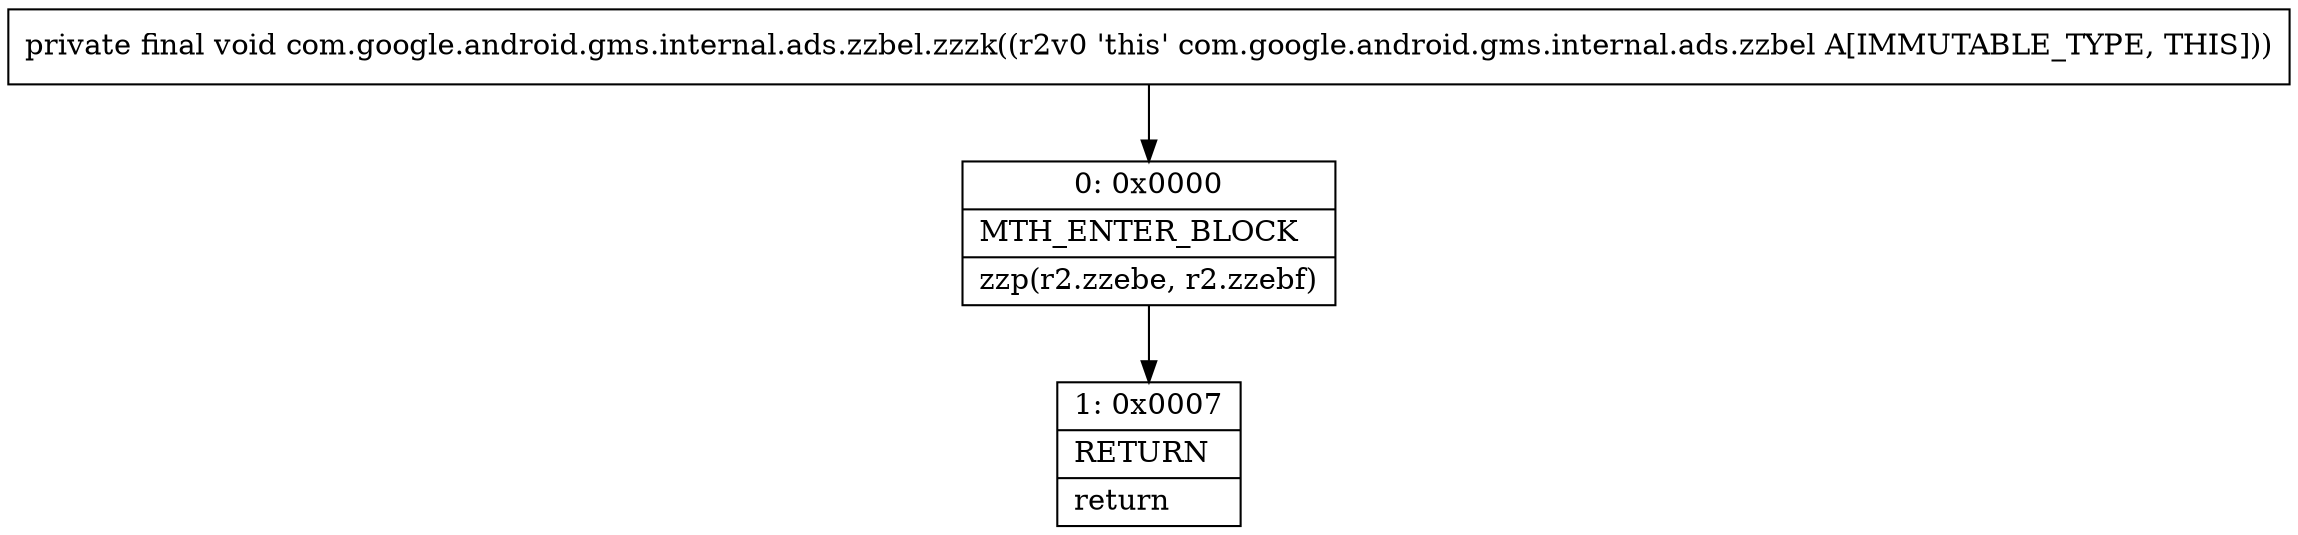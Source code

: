 digraph "CFG forcom.google.android.gms.internal.ads.zzbel.zzzk()V" {
Node_0 [shape=record,label="{0\:\ 0x0000|MTH_ENTER_BLOCK\l|zzp(r2.zzebe, r2.zzebf)\l}"];
Node_1 [shape=record,label="{1\:\ 0x0007|RETURN\l|return\l}"];
MethodNode[shape=record,label="{private final void com.google.android.gms.internal.ads.zzbel.zzzk((r2v0 'this' com.google.android.gms.internal.ads.zzbel A[IMMUTABLE_TYPE, THIS])) }"];
MethodNode -> Node_0;
Node_0 -> Node_1;
}

